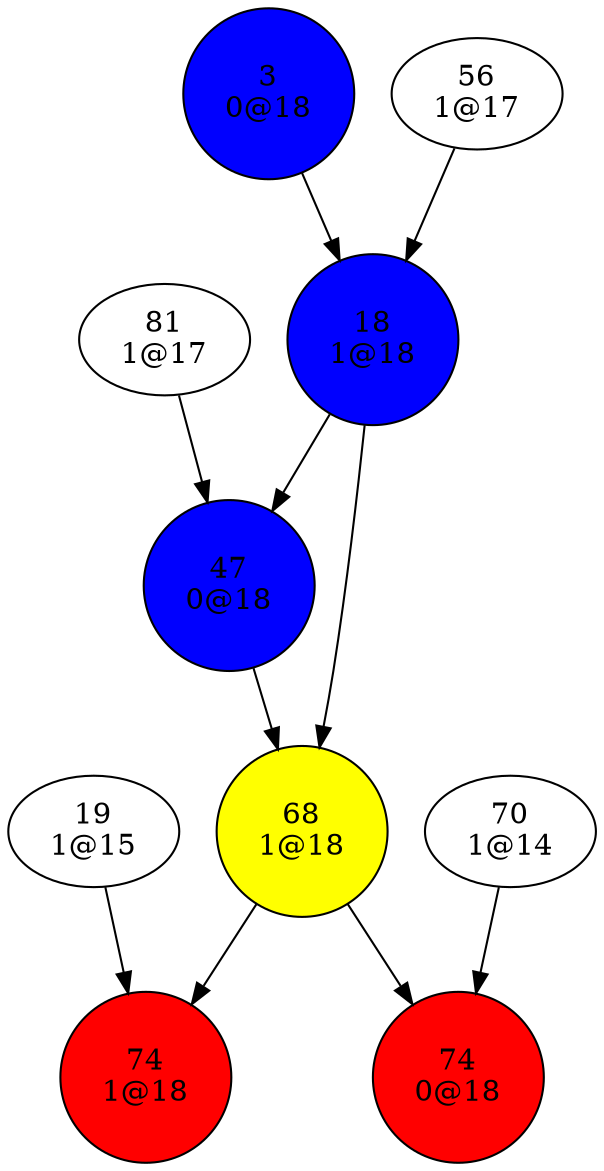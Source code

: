 digraph {
"3
0@18"->"18
1@18";
"18
1@18"->"47
0@18";
"18
1@18"->"68
1@18";
"19
1@15"->"74
1@18";
"47
0@18"->"68
1@18";
"56
1@17"->"18
1@18";
"68
1@18"->"74
0@18";
"68
1@18"->"74
1@18";
"70
1@14"->"74
0@18";
"74
0@18";
"74
1@18";
"81
1@17"->"47
0@18";
"3
0@18"[shape=circle, style=filled, fillcolor=blue];
"18
1@18"[shape=circle, style=filled, fillcolor=blue];
"47
0@18"[shape=circle, style=filled, fillcolor=blue];
"68
1@18"[shape=circle, style=filled, fillcolor=yellow];
"74
0@18"[shape=circle, style=filled, fillcolor=red];
"74
1@18"[shape=circle, style=filled, fillcolor=red];
}